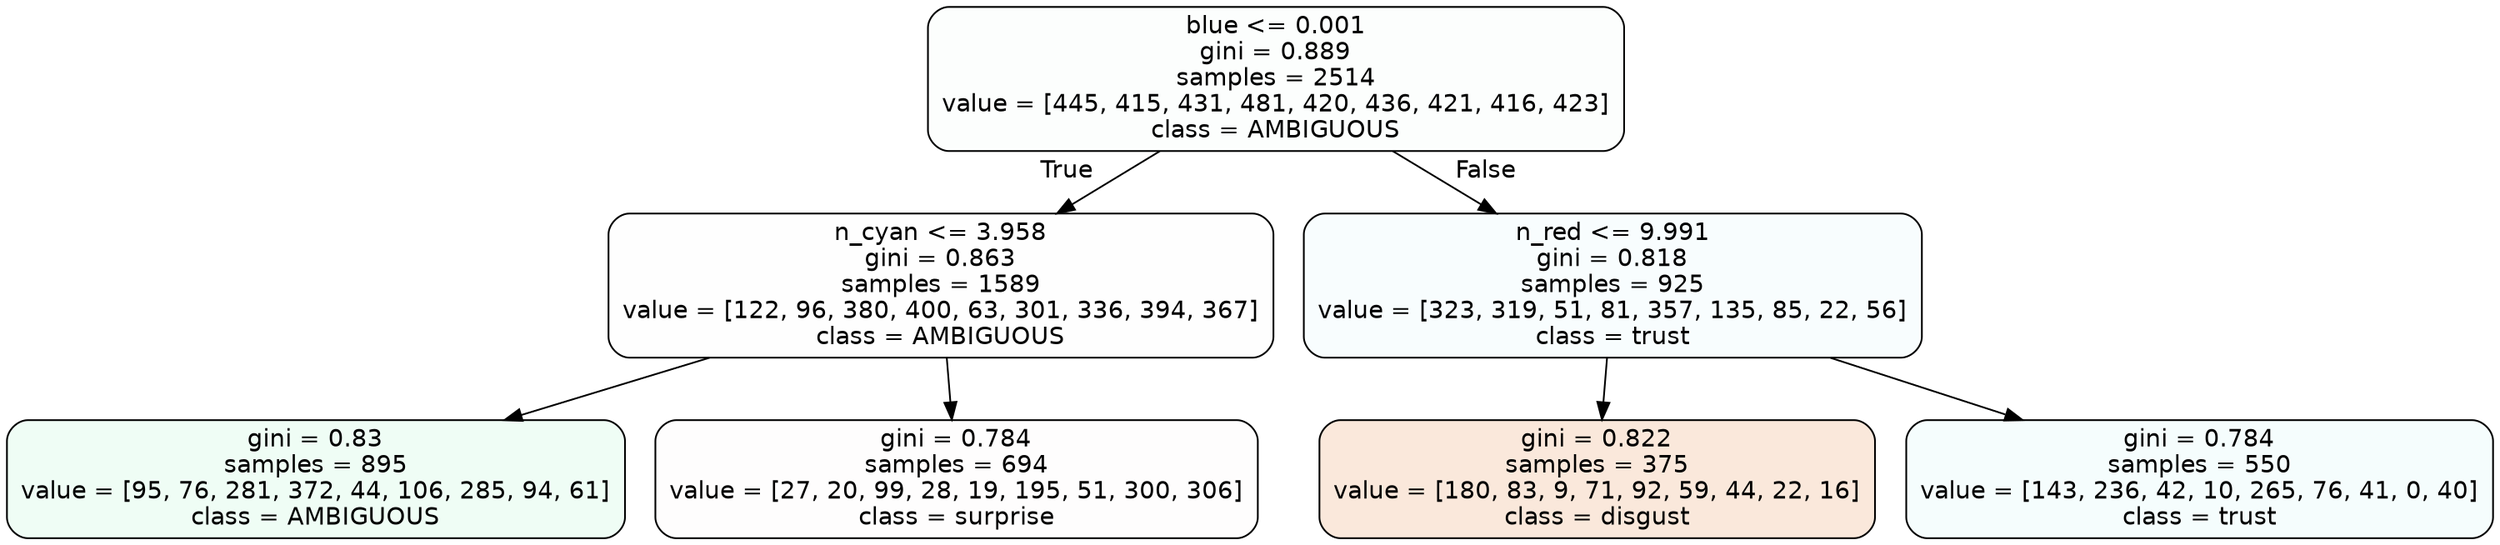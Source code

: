 digraph Tree {
node [shape=box, style="filled, rounded", color="black", fontname=helvetica] ;
edge [fontname=helvetica] ;
0 [label="blue <= 0.001\ngini = 0.889\nsamples = 2514\nvalue = [445, 415, 431, 481, 420, 436, 421, 416, 423]\nclass = AMBIGUOUS", fillcolor="#39e58103"] ;
1 [label="n_cyan <= 3.958\ngini = 0.863\nsamples = 1589\nvalue = [122, 96, 380, 400, 63, 301, 336, 394, 367]\nclass = AMBIGUOUS", fillcolor="#39e58101"] ;
0 -> 1 [labeldistance=2.5, labelangle=45, headlabel="True"] ;
2 [label="gini = 0.83\nsamples = 895\nvalue = [95, 76, 281, 372, 44, 106, 285, 94, 61]\nclass = AMBIGUOUS", fillcolor="#39e58114"] ;
1 -> 2 ;
3 [label="gini = 0.784\nsamples = 694\nvalue = [27, 20, 99, 28, 19, 195, 51, 300, 306]\nclass = surprise", fillcolor="#e5396402"] ;
1 -> 3 ;
4 [label="n_red <= 9.991\ngini = 0.818\nsamples = 925\nvalue = [323, 319, 51, 81, 357, 135, 85, 22, 56]\nclass = trust", fillcolor="#39d7e508"] ;
0 -> 4 [labeldistance=2.5, labelangle=-45, headlabel="False"] ;
5 [label="gini = 0.822\nsamples = 375\nvalue = [180, 83, 9, 71, 92, 59, 44, 22, 16]\nclass = disgust", fillcolor="#e581392e"] ;
4 -> 5 ;
6 [label="gini = 0.784\nsamples = 550\nvalue = [143, 236, 42, 10, 265, 76, 41, 0, 40]\nclass = trust", fillcolor="#39d7e50c"] ;
4 -> 6 ;
}